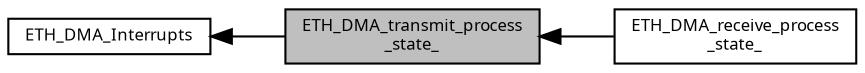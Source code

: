 digraph "ETH_DMA_transmit_process_state_"
{
  edge [fontname="Sans",fontsize="8",labelfontname="Sans",labelfontsize="8"];
  node [fontname="Sans",fontsize="8",shape=record];
  rankdir=LR;
  Node1 [label="ETH_DMA_Interrupts",height=0.2,width=0.4,color="black", fillcolor="white", style="filled",URL="$group___e_t_h___d_m_a___interrupts.html"];
  Node0 [label="ETH_DMA_transmit_process\l_state_",height=0.2,width=0.4,color="black", fillcolor="grey75", style="filled", fontcolor="black"];
  Node2 [label="ETH_DMA_receive_process\l_state_",height=0.2,width=0.4,color="black", fillcolor="white", style="filled",URL="$group___e_t_h___d_m_a__receive__process__state__.html"];
  Node1->Node0 [shape=plaintext, dir="back", style="solid"];
  Node0->Node2 [shape=plaintext, dir="back", style="solid"];
}
